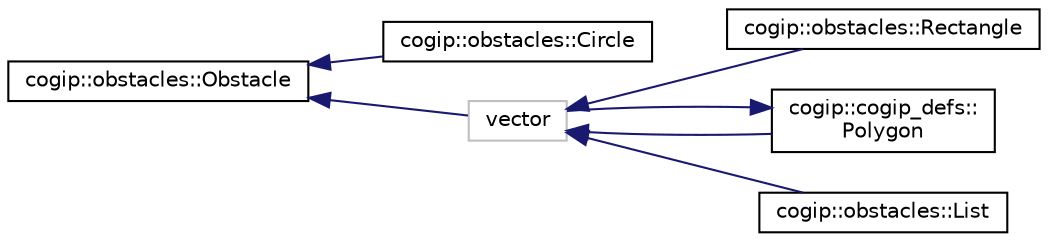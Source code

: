 digraph "Graphical Class Hierarchy"
{
 // LATEX_PDF_SIZE
  bgcolor="transparent";
  edge [fontname="Helvetica",fontsize="10",labelfontname="Helvetica",labelfontsize="10"];
  node [fontname="Helvetica",fontsize="10",shape=record];
  rankdir="LR";
  Node16 [label="cogip::obstacles::Obstacle",height=0.2,width=0.4,color="black",URL="$classcogip_1_1obstacles_1_1Obstacle.html",tooltip="An obstacle used to detect and avoid collisions."];
  Node16 -> Node17 [dir="back",color="midnightblue",fontsize="10",style="solid",fontname="Helvetica"];
  Node17 [label="cogip::obstacles::Circle",height=0.2,width=0.4,color="black",URL="$classcogip_1_1obstacles_1_1Circle.html",tooltip="Circle obstacle defined by its center and radius."];
  Node16 -> Node1 [dir="back",color="midnightblue",fontsize="10",style="solid",fontname="Helvetica"];
  Node1 [label="cogip::obstacles::Polygon",height=0.2,width=0.4,color="black",URL="$classcogip_1_1obstacles_1_1Polygon.html",tooltip="A polygon obstacle defined by the list of points."];
  Node1 -> Node2 [dir="back",color="midnightblue",fontsize="10",style="solid",fontname="Helvetica"];
  Node2 [label="cogip::obstacles::Rectangle",height=0.2,width=0.4,color="black",URL="$classcogip_1_1obstacles_1_1Rectangle.html",tooltip="A rectangle obstacle which inherits from Obstacle."];
  Node1 [label="vector",height=0.2,width=0.4,color="grey75",tooltip=" "];
  Node1 -> Node0 [dir="back",color="midnightblue",fontsize="10",style="solid",fontname="Helvetica"];
  Node0 [label="cogip::cogip_defs::\lPolygon",height=0.2,width=0.4,color="black",URL="$classcogip_1_1cogip__defs_1_1Polygon.html",tooltip="A polygon defined by a list of coordinates."];
  Node0 -> Node1 [dir="back",color="midnightblue",fontsize="10",style="solid",fontname="Helvetica"];
  Node1 -> Node5 [dir="back",color="midnightblue",fontsize="10",style="solid",fontname="Helvetica"];
  Node5 [label="cogip::obstacles::List",height=0.2,width=0.4,color="black",URL="$classcogip_1_1obstacles_1_1List.html",tooltip="List of obstacles."];
}
